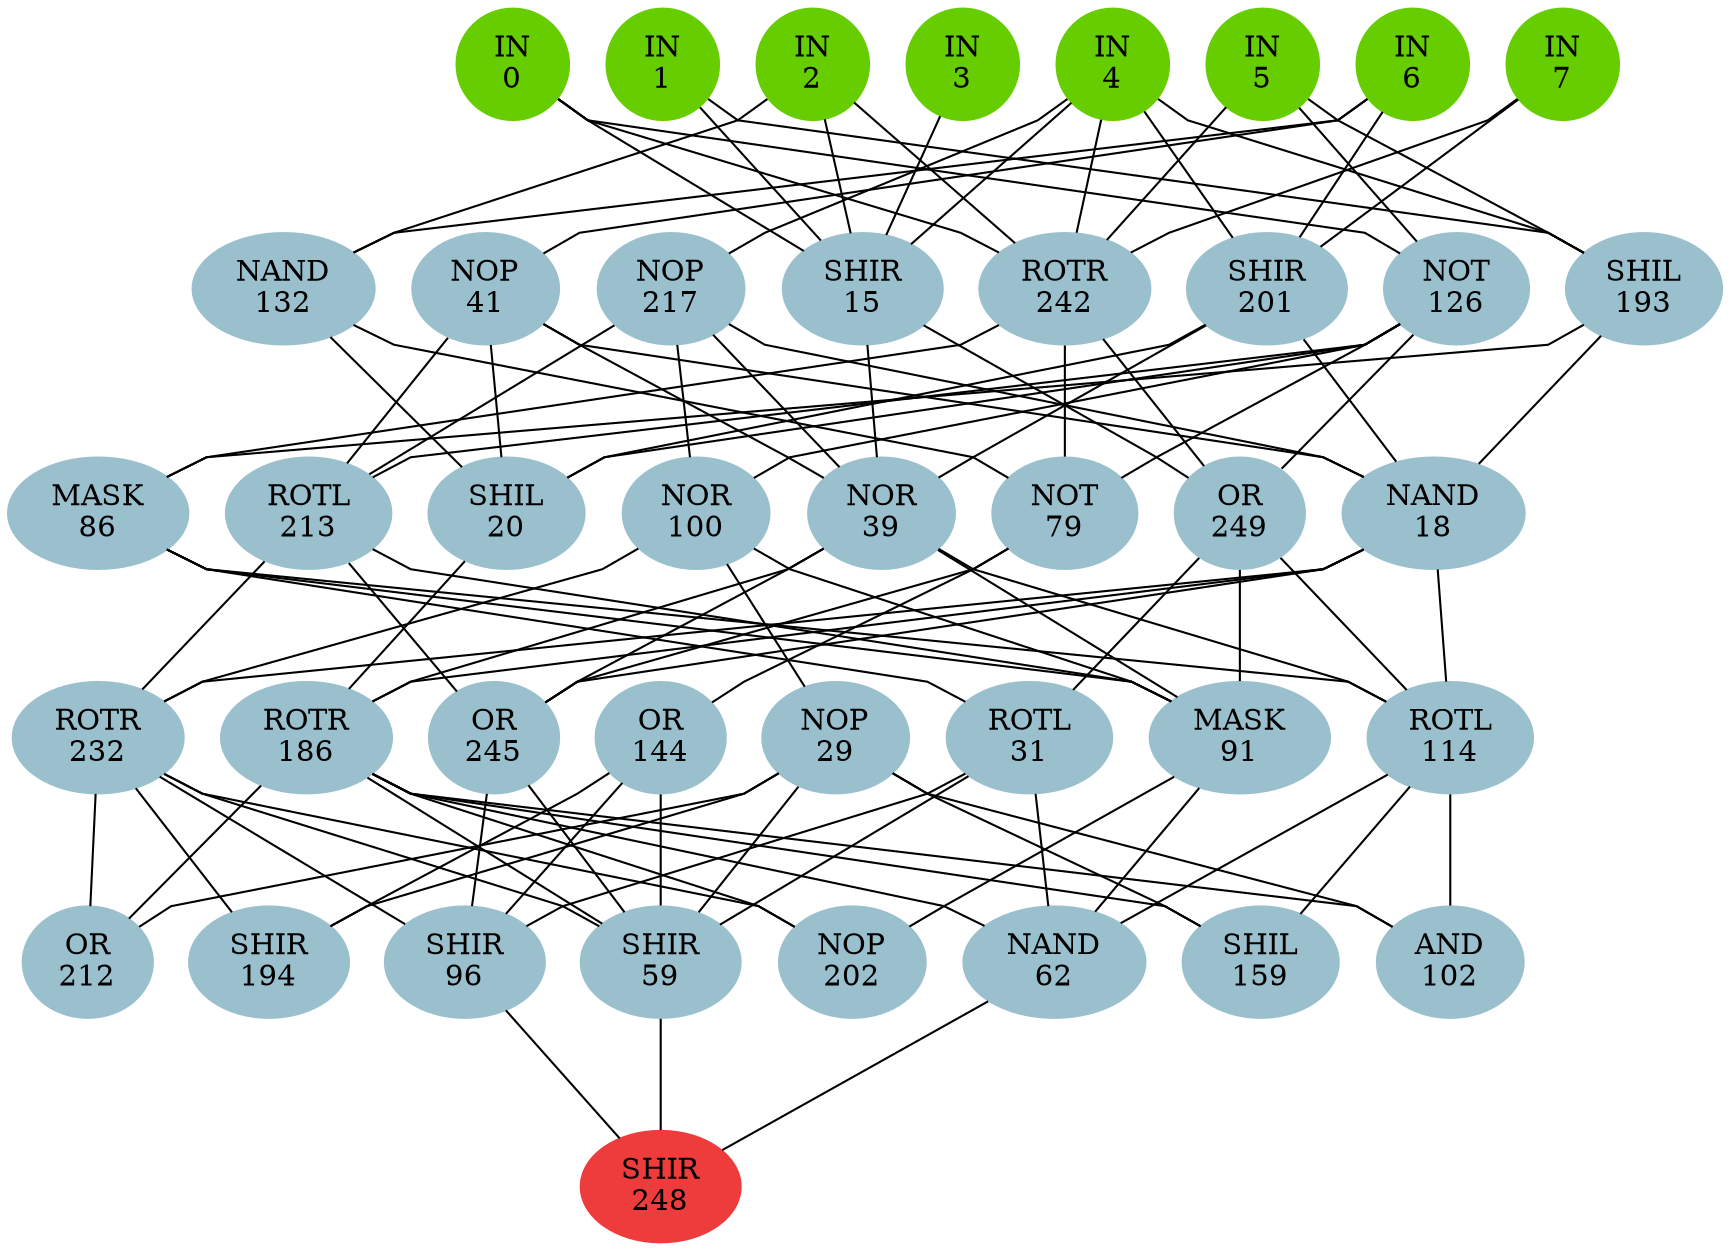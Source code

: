 graph EACircuit {
rankdir=BT;
ranksep=0.75;
ordering=out;
splines=polyline;
node [style=filled, color=lightblue2];

{ rank=same;
node [color=chartreuse3];
"-1_0"[label="IN\n0"];
node [color=chartreuse3];
"-1_1"[label="IN\n1"];
node [color=chartreuse3];
"-1_2"[label="IN\n2"];
node [color=chartreuse3];
"-1_3"[label="IN\n3"];
node [color=chartreuse3];
"-1_4"[label="IN\n4"];
node [color=chartreuse3];
"-1_5"[label="IN\n5"];
node [color=chartreuse3];
"-1_6"[label="IN\n6"];
node [color=chartreuse3];
"-1_7"[label="IN\n7"];
}
{ rank=same;
node [color=lightblue3];
"0_0"[label="NAND\n132"];
node [color=lightblue3];
"0_1"[label="NOP\n41"];
node [color=lightblue3];
"0_2"[label="NOP\n217"];
node [color=lightblue3];
"0_3"[label="SHIR\n15"];
node [color=lightblue3];
"0_4"[label="ROTR\n242"];
node [color=lightblue3];
"0_5"[label="SHIR\n201"];
node [color=lightblue3];
"0_6"[label="NOT\n126"];
node [color=lightblue3];
"0_7"[label="SHIL\n193"];
}
{ rank=same;
node [color=lightblue3];
"1_0"[label="MASK\n86"];
node [color=lightblue3];
"1_1"[label="ROTL\n213"];
node [color=lightblue3];
"1_2"[label="SHIL\n20"];
node [color=lightblue3];
"1_3"[label="NOR\n100"];
node [color=lightblue3];
"1_4"[label="NOR\n39"];
node [color=lightblue3];
"1_5"[label="NOT\n79"];
node [color=lightblue3];
"1_6"[label="OR\n249"];
node [color=lightblue3];
"1_7"[label="NAND\n18"];
}
{ rank=same;
node [color=lightblue3];
"2_0"[label="ROTR\n232"];
node [color=lightblue3];
"2_1"[label="ROTR\n186"];
node [color=lightblue3];
"2_2"[label="OR\n245"];
node [color=lightblue3];
"2_3"[label="OR\n144"];
node [color=lightblue3];
"2_4"[label="NOP\n29"];
node [color=lightblue3];
"2_5"[label="ROTL\n31"];
node [color=lightblue3];
"2_6"[label="MASK\n91"];
node [color=lightblue3];
"2_7"[label="ROTL\n114"];
}
{ rank=same;
node [color=lightblue3];
"3_0"[label="OR\n212"];
node [color=lightblue3];
"3_1"[label="SHIR\n194"];
node [color=lightblue3];
"3_2"[label="SHIR\n96"];
node [color=lightblue3];
"3_3"[label="SHIR\n59"];
node [color=lightblue3];
"3_4"[label="NOP\n202"];
node [color=lightblue3];
"3_5"[label="NAND\n62"];
node [color=lightblue3];
"3_6"[label="SHIL\n159"];
node [color=lightblue3];
"3_7"[label="AND\n102"];
}
{ rank=same;
node [color=brown2];
"4_0"[label="SHIR\n248"];
}
edge[style=invis];
"-1_0" -- "-1_1" -- "-1_2" -- "-1_3" -- "-1_4" -- "-1_5" -- "-1_6" -- "-1_7";
"0_0" -- "0_1" -- "0_2" -- "0_3" -- "0_4" -- "0_5" -- "0_6" -- "0_7";
"1_0" -- "1_1" -- "1_2" -- "1_3" -- "1_4" -- "1_5" -- "1_6" -- "1_7";
"2_0" -- "2_1" -- "2_2" -- "2_3" -- "2_4" -- "2_5" -- "2_6" -- "2_7";
"3_0" -- "3_1" -- "3_2" -- "3_3" -- "3_4" -- "3_5" -- "3_6" -- "3_7";
"4_0" -- "4_0";
edge[style=solid];
"0_0" -- "-1_2";
"0_0" -- "-1_6";
"0_1" -- "-1_6";
"0_2" -- "-1_4";
"0_3" -- "-1_0";
"0_3" -- "-1_1";
"0_3" -- "-1_2";
"0_3" -- "-1_3";
"0_3" -- "-1_4";
"0_4" -- "-1_0";
"0_4" -- "-1_2";
"0_4" -- "-1_4";
"0_4" -- "-1_5";
"0_4" -- "-1_7";
"0_5" -- "-1_4";
"0_5" -- "-1_6";
"0_5" -- "-1_7";
"0_6" -- "-1_0";
"0_6" -- "-1_5";
"0_7" -- "-1_1";
"0_7" -- "-1_4";
"0_7" -- "-1_5";
"1_0" -- "0_4";
"1_0" -- "0_7";
"1_1" -- "0_1";
"1_1" -- "0_2";
"1_1" -- "0_6";
"1_2" -- "0_0";
"1_2" -- "0_1";
"1_2" -- "0_5";
"1_2" -- "0_6";
"1_3" -- "0_2";
"1_3" -- "0_6";
"1_4" -- "0_1";
"1_4" -- "0_2";
"1_4" -- "0_3";
"1_4" -- "0_5";
"1_5" -- "0_0";
"1_5" -- "0_4";
"1_5" -- "0_6";
"1_6" -- "0_3";
"1_6" -- "0_4";
"1_6" -- "0_6";
"1_7" -- "0_1";
"1_7" -- "0_2";
"1_7" -- "0_5";
"1_7" -- "0_7";
"2_0" -- "1_1";
"2_0" -- "1_3";
"2_0" -- "1_7";
"2_1" -- "1_2";
"2_1" -- "1_4";
"2_1" -- "1_7";
"2_2" -- "1_1";
"2_2" -- "1_4";
"2_2" -- "1_5";
"2_2" -- "1_7";
"2_3" -- "1_5";
"2_4" -- "1_3";
"2_5" -- "1_0";
"2_5" -- "1_6";
"2_6" -- "1_0";
"2_6" -- "1_1";
"2_6" -- "1_3";
"2_6" -- "1_4";
"2_6" -- "1_6";
"2_7" -- "1_0";
"2_7" -- "1_4";
"2_7" -- "1_6";
"2_7" -- "1_7";
"3_0" -- "2_0";
"3_0" -- "2_1";
"3_0" -- "2_4";
"3_1" -- "2_0";
"3_1" -- "2_3";
"3_1" -- "2_4";
"3_2" -- "2_0";
"3_2" -- "2_2";
"3_2" -- "2_3";
"3_2" -- "2_5";
"3_3" -- "2_0";
"3_3" -- "2_1";
"3_3" -- "2_2";
"3_3" -- "2_3";
"3_3" -- "2_4";
"3_3" -- "2_5";
"3_4" -- "2_0";
"3_4" -- "2_1";
"3_4" -- "2_6";
"3_5" -- "2_1";
"3_5" -- "2_5";
"3_5" -- "2_6";
"3_5" -- "2_7";
"3_6" -- "2_1";
"3_6" -- "2_4";
"3_6" -- "2_7";
"3_7" -- "2_1";
"3_7" -- "2_4";
"3_7" -- "2_7";
"4_0" -- "3_2";
"4_0" -- "3_3";
"4_0" -- "3_5";
}